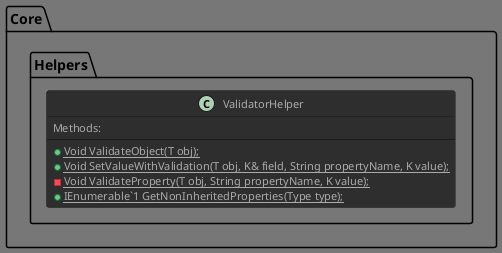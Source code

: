 @startuml

!theme reddress-darkblue

'CLASSES

class Core.Helpers.ValidatorHelper
{
    Methods:
    --
    + {static} Void ValidateObject(T obj);
    + {static} Void SetValueWithValidation(T obj, K& field, String propertyName, K value);
    - {static} Void ValidateProperty(T obj, String propertyName, K value);
    + {static} IEnumerable`1 GetNonInheritedProperties(Type type);
}

'CLASSES DEPENDECIES

@enduml
